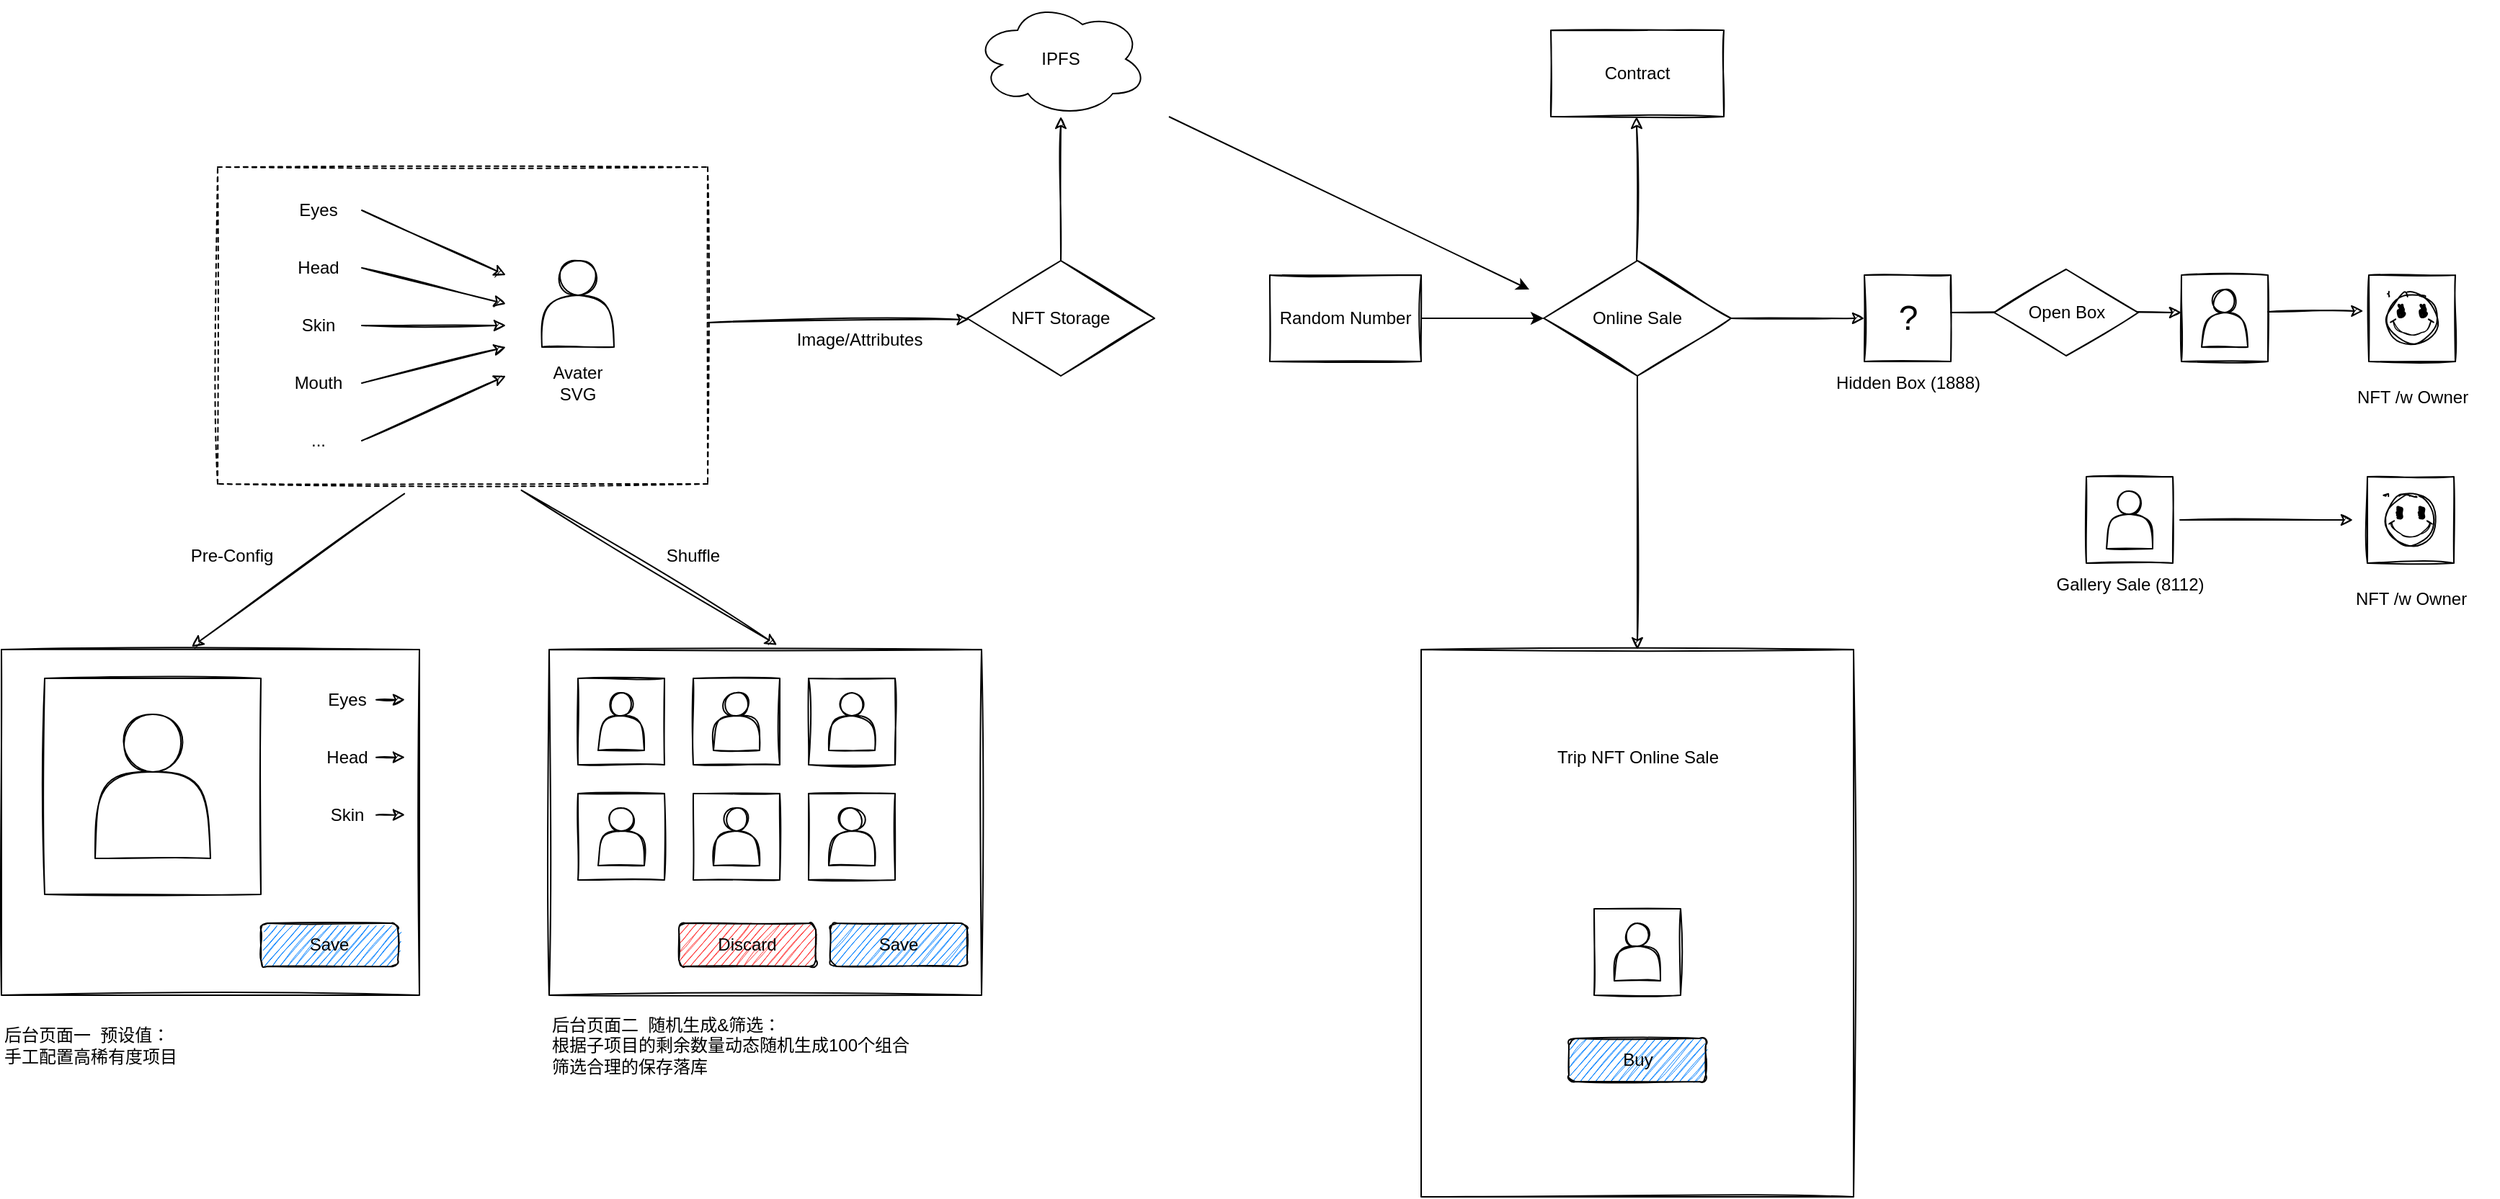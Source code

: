 <mxfile version="20.3.0" type="device" pages="2"><diagram id="krzCZt_6iL5MPPPkqWNd" name="Page-1"><mxGraphModel dx="3308" dy="3013" grid="1" gridSize="10" guides="1" tooltips="1" connect="1" arrows="1" fold="1" page="1" pageScale="1" pageWidth="850" pageHeight="1100" math="0" shadow="0"><root><mxCell id="0"/><mxCell id="1" parent="0"/><mxCell id="H9J6efZrhgCaSP9uGS05-16" value="" style="rounded=0;whiteSpace=wrap;html=1;sketch=1;fillColor=default;" parent="1" vertex="1"><mxGeometry x="-150" y="400" width="290" height="240" as="geometry"/></mxCell><mxCell id="H9J6efZrhgCaSP9uGS05-1" value="" style="rounded=0;whiteSpace=wrap;html=1;sketch=1;fillColor=none;dashed=1;" parent="1" vertex="1"><mxGeometry y="65" width="340" height="220" as="geometry"/></mxCell><mxCell id="H9J6efZrhgCaSP9uGS05-2" value="Eyes" style="text;html=1;strokeColor=none;fillColor=none;align=center;verticalAlign=middle;whiteSpace=wrap;rounded=0;dashed=1;sketch=1;" parent="1" vertex="1"><mxGeometry x="40" y="80" width="60" height="30" as="geometry"/></mxCell><mxCell id="H9J6efZrhgCaSP9uGS05-3" value="Head" style="text;html=1;strokeColor=none;fillColor=none;align=center;verticalAlign=middle;whiteSpace=wrap;rounded=0;dashed=1;sketch=1;" parent="1" vertex="1"><mxGeometry x="40" y="120" width="60" height="30" as="geometry"/></mxCell><mxCell id="H9J6efZrhgCaSP9uGS05-4" value="Skin" style="text;html=1;strokeColor=none;fillColor=none;align=center;verticalAlign=middle;whiteSpace=wrap;rounded=0;dashed=1;sketch=1;" parent="1" vertex="1"><mxGeometry x="40" y="160" width="60" height="30" as="geometry"/></mxCell><mxCell id="H9J6efZrhgCaSP9uGS05-5" value="Mouth" style="text;html=1;strokeColor=none;fillColor=none;align=center;verticalAlign=middle;whiteSpace=wrap;rounded=0;dashed=1;sketch=1;" parent="1" vertex="1"><mxGeometry x="40" y="200" width="60" height="30" as="geometry"/></mxCell><mxCell id="H9J6efZrhgCaSP9uGS05-6" value="..." style="text;html=1;strokeColor=none;fillColor=none;align=center;verticalAlign=middle;whiteSpace=wrap;rounded=0;dashed=1;sketch=1;" parent="1" vertex="1"><mxGeometry x="40" y="240" width="60" height="30" as="geometry"/></mxCell><mxCell id="H9J6efZrhgCaSP9uGS05-7" value="Avater&lt;br&gt;SVG" style="text;html=1;strokeColor=none;fillColor=none;align=center;verticalAlign=middle;whiteSpace=wrap;rounded=0;dashed=1;sketch=1;" parent="1" vertex="1"><mxGeometry x="220" y="200" width="60" height="30" as="geometry"/></mxCell><mxCell id="H9J6efZrhgCaSP9uGS05-8" value="" style="shape=actor;whiteSpace=wrap;html=1;rounded=0;sketch=1;fillColor=default;" parent="1" vertex="1"><mxGeometry x="225" y="130" width="50" height="60" as="geometry"/></mxCell><mxCell id="H9J6efZrhgCaSP9uGS05-10" value="" style="endArrow=classic;html=1;rounded=0;exitX=1;exitY=0.5;exitDx=0;exitDy=0;sketch=1;" parent="1" source="H9J6efZrhgCaSP9uGS05-2" edge="1"><mxGeometry width="50" height="50" relative="1" as="geometry"><mxPoint x="350" y="380" as="sourcePoint"/><mxPoint x="200" y="140" as="targetPoint"/></mxGeometry></mxCell><mxCell id="H9J6efZrhgCaSP9uGS05-12" value="" style="endArrow=classic;html=1;rounded=0;exitX=1;exitY=0.5;exitDx=0;exitDy=0;sketch=1;" parent="1" source="H9J6efZrhgCaSP9uGS05-3" edge="1"><mxGeometry width="50" height="50" relative="1" as="geometry"><mxPoint x="110" y="105" as="sourcePoint"/><mxPoint x="200" y="160" as="targetPoint"/></mxGeometry></mxCell><mxCell id="H9J6efZrhgCaSP9uGS05-13" value="" style="endArrow=classic;html=1;rounded=0;exitX=1;exitY=0.5;exitDx=0;exitDy=0;sketch=1;" parent="1" source="H9J6efZrhgCaSP9uGS05-4" edge="1"><mxGeometry width="50" height="50" relative="1" as="geometry"><mxPoint x="110" y="145" as="sourcePoint"/><mxPoint x="200" y="175" as="targetPoint"/></mxGeometry></mxCell><mxCell id="H9J6efZrhgCaSP9uGS05-14" value="" style="endArrow=classic;html=1;rounded=0;exitX=1;exitY=0.5;exitDx=0;exitDy=0;sketch=1;" parent="1" source="H9J6efZrhgCaSP9uGS05-5" edge="1"><mxGeometry width="50" height="50" relative="1" as="geometry"><mxPoint x="110" y="185" as="sourcePoint"/><mxPoint x="200" y="190" as="targetPoint"/></mxGeometry></mxCell><mxCell id="H9J6efZrhgCaSP9uGS05-15" value="" style="endArrow=classic;html=1;rounded=0;exitX=1;exitY=0.5;exitDx=0;exitDy=0;sketch=1;" parent="1" source="H9J6efZrhgCaSP9uGS05-6" edge="1"><mxGeometry width="50" height="50" relative="1" as="geometry"><mxPoint x="110" y="225" as="sourcePoint"/><mxPoint x="200" y="210" as="targetPoint"/></mxGeometry></mxCell><mxCell id="H9J6efZrhgCaSP9uGS05-17" value="" style="rounded=0;whiteSpace=wrap;html=1;sketch=1;fillColor=default;" parent="1" vertex="1"><mxGeometry x="230" y="400" width="300" height="240" as="geometry"/></mxCell><mxCell id="H9J6efZrhgCaSP9uGS05-20" value="Eyes" style="text;html=1;strokeColor=none;fillColor=none;align=center;verticalAlign=middle;whiteSpace=wrap;rounded=0;dashed=1;sketch=1;" parent="1" vertex="1"><mxGeometry x="60" y="420" width="60" height="30" as="geometry"/></mxCell><mxCell id="H9J6efZrhgCaSP9uGS05-21" value="Head" style="text;html=1;strokeColor=none;fillColor=none;align=center;verticalAlign=middle;whiteSpace=wrap;rounded=0;dashed=1;sketch=1;" parent="1" vertex="1"><mxGeometry x="60" y="460" width="60" height="30" as="geometry"/></mxCell><mxCell id="H9J6efZrhgCaSP9uGS05-22" value="Skin" style="text;html=1;strokeColor=none;fillColor=none;align=center;verticalAlign=middle;whiteSpace=wrap;rounded=0;dashed=1;sketch=1;" parent="1" vertex="1"><mxGeometry x="60" y="500" width="60" height="30" as="geometry"/></mxCell><mxCell id="H9J6efZrhgCaSP9uGS05-23" value="" style="endArrow=classic;html=1;rounded=0;sketch=1;" parent="1" edge="1"><mxGeometry width="50" height="50" relative="1" as="geometry"><mxPoint x="110" y="434.83" as="sourcePoint"/><mxPoint x="130" y="434.83" as="targetPoint"/></mxGeometry></mxCell><mxCell id="H9J6efZrhgCaSP9uGS05-24" value="" style="endArrow=classic;html=1;rounded=0;sketch=1;" parent="1" edge="1"><mxGeometry width="50" height="50" relative="1" as="geometry"><mxPoint x="110" y="474.83" as="sourcePoint"/><mxPoint x="130" y="474.83" as="targetPoint"/></mxGeometry></mxCell><mxCell id="H9J6efZrhgCaSP9uGS05-25" value="" style="endArrow=classic;html=1;rounded=0;sketch=1;" parent="1" edge="1"><mxGeometry width="50" height="50" relative="1" as="geometry"><mxPoint x="110" y="514.83" as="sourcePoint"/><mxPoint x="130" y="514.83" as="targetPoint"/></mxGeometry></mxCell><mxCell id="H9J6efZrhgCaSP9uGS05-26" value="Save" style="rounded=1;whiteSpace=wrap;html=1;sketch=1;fillColor=#007FFF;" parent="1" vertex="1"><mxGeometry x="30" y="590" width="95" height="30" as="geometry"/></mxCell><mxCell id="H9J6efZrhgCaSP9uGS05-27" value="Save" style="rounded=1;whiteSpace=wrap;html=1;sketch=1;fillColor=#007FFF;" parent="1" vertex="1"><mxGeometry x="425" y="590" width="95" height="30" as="geometry"/></mxCell><mxCell id="H9J6efZrhgCaSP9uGS05-28" value="Discard" style="rounded=1;whiteSpace=wrap;html=1;sketch=1;fillColor=#FF3333;" parent="1" vertex="1"><mxGeometry x="320" y="590" width="95" height="30" as="geometry"/></mxCell><mxCell id="H9J6efZrhgCaSP9uGS05-29" value="" style="group;sketch=1;" parent="1" vertex="1" connectable="0"><mxGeometry x="-120" y="420" width="150" height="150" as="geometry"/></mxCell><mxCell id="H9J6efZrhgCaSP9uGS05-19" value="" style="rounded=0;whiteSpace=wrap;html=1;sketch=1;fillColor=default;" parent="H9J6efZrhgCaSP9uGS05-29" vertex="1"><mxGeometry width="150" height="150" as="geometry"/></mxCell><mxCell id="H9J6efZrhgCaSP9uGS05-18" value="" style="shape=actor;whiteSpace=wrap;html=1;rounded=0;sketch=1;fillColor=default;" parent="H9J6efZrhgCaSP9uGS05-29" vertex="1"><mxGeometry x="35" y="25" width="80" height="100" as="geometry"/></mxCell><mxCell id="H9J6efZrhgCaSP9uGS05-30" value="" style="group;sketch=1;" parent="1" vertex="1" connectable="0"><mxGeometry x="250" y="420" width="60" height="60" as="geometry"/></mxCell><mxCell id="H9J6efZrhgCaSP9uGS05-31" value="" style="rounded=0;whiteSpace=wrap;html=1;sketch=1;fillColor=default;" parent="H9J6efZrhgCaSP9uGS05-30" vertex="1"><mxGeometry width="60" height="60" as="geometry"/></mxCell><mxCell id="H9J6efZrhgCaSP9uGS05-32" value="" style="shape=actor;whiteSpace=wrap;html=1;rounded=0;sketch=1;fillColor=default;" parent="H9J6efZrhgCaSP9uGS05-30" vertex="1"><mxGeometry x="14" y="10.0" width="32" height="40.0" as="geometry"/></mxCell><mxCell id="H9J6efZrhgCaSP9uGS05-33" value="" style="group;sketch=1;" parent="1" vertex="1" connectable="0"><mxGeometry x="330" y="420" width="60" height="60" as="geometry"/></mxCell><mxCell id="H9J6efZrhgCaSP9uGS05-34" value="" style="rounded=0;whiteSpace=wrap;html=1;sketch=1;fillColor=default;" parent="H9J6efZrhgCaSP9uGS05-33" vertex="1"><mxGeometry width="60" height="60" as="geometry"/></mxCell><mxCell id="H9J6efZrhgCaSP9uGS05-35" value="" style="shape=actor;whiteSpace=wrap;html=1;rounded=0;sketch=1;fillColor=default;" parent="H9J6efZrhgCaSP9uGS05-33" vertex="1"><mxGeometry x="14" y="10.0" width="32" height="40.0" as="geometry"/></mxCell><mxCell id="H9J6efZrhgCaSP9uGS05-36" value="" style="group;sketch=1;" parent="1" vertex="1" connectable="0"><mxGeometry x="410" y="420" width="60" height="60" as="geometry"/></mxCell><mxCell id="H9J6efZrhgCaSP9uGS05-37" value="" style="rounded=0;whiteSpace=wrap;html=1;sketch=1;fillColor=default;" parent="H9J6efZrhgCaSP9uGS05-36" vertex="1"><mxGeometry width="60" height="60" as="geometry"/></mxCell><mxCell id="H9J6efZrhgCaSP9uGS05-38" value="" style="shape=actor;whiteSpace=wrap;html=1;rounded=0;sketch=1;fillColor=default;" parent="H9J6efZrhgCaSP9uGS05-36" vertex="1"><mxGeometry x="14" y="10.0" width="32" height="40.0" as="geometry"/></mxCell><mxCell id="H9J6efZrhgCaSP9uGS05-40" value="" style="group;sketch=1;" parent="1" vertex="1" connectable="0"><mxGeometry x="250" y="500" width="60" height="60" as="geometry"/></mxCell><mxCell id="H9J6efZrhgCaSP9uGS05-41" value="" style="rounded=0;whiteSpace=wrap;html=1;sketch=1;fillColor=default;" parent="H9J6efZrhgCaSP9uGS05-40" vertex="1"><mxGeometry width="60" height="60" as="geometry"/></mxCell><mxCell id="H9J6efZrhgCaSP9uGS05-42" value="" style="shape=actor;whiteSpace=wrap;html=1;rounded=0;sketch=1;fillColor=default;" parent="H9J6efZrhgCaSP9uGS05-40" vertex="1"><mxGeometry x="14" y="10.0" width="32" height="40.0" as="geometry"/></mxCell><mxCell id="H9J6efZrhgCaSP9uGS05-43" value="" style="group;sketch=1;" parent="1" vertex="1" connectable="0"><mxGeometry x="330" y="500" width="60" height="60" as="geometry"/></mxCell><mxCell id="H9J6efZrhgCaSP9uGS05-44" value="" style="rounded=0;whiteSpace=wrap;html=1;sketch=1;fillColor=default;" parent="H9J6efZrhgCaSP9uGS05-43" vertex="1"><mxGeometry width="60" height="60" as="geometry"/></mxCell><mxCell id="H9J6efZrhgCaSP9uGS05-45" value="" style="shape=actor;whiteSpace=wrap;html=1;rounded=0;sketch=1;fillColor=default;" parent="H9J6efZrhgCaSP9uGS05-43" vertex="1"><mxGeometry x="14" y="10.0" width="32" height="40.0" as="geometry"/></mxCell><mxCell id="H9J6efZrhgCaSP9uGS05-46" value="" style="group;sketch=1;" parent="1" vertex="1" connectable="0"><mxGeometry x="410" y="500" width="60" height="60" as="geometry"/></mxCell><mxCell id="H9J6efZrhgCaSP9uGS05-47" value="" style="rounded=0;whiteSpace=wrap;html=1;sketch=1;fillColor=default;" parent="H9J6efZrhgCaSP9uGS05-46" vertex="1"><mxGeometry width="60" height="60" as="geometry"/></mxCell><mxCell id="H9J6efZrhgCaSP9uGS05-48" value="" style="shape=actor;whiteSpace=wrap;html=1;rounded=0;sketch=1;fillColor=default;" parent="H9J6efZrhgCaSP9uGS05-46" vertex="1"><mxGeometry x="14" y="10.0" width="32" height="40.0" as="geometry"/></mxCell><mxCell id="H9J6efZrhgCaSP9uGS05-49" value="" style="endArrow=classic;html=1;rounded=0;fontColor=#FFFFFF;entryX=0.455;entryY=-0.008;entryDx=0;entryDy=0;entryPerimeter=0;exitX=0.381;exitY=1.031;exitDx=0;exitDy=0;exitPerimeter=0;sketch=1;" parent="1" source="H9J6efZrhgCaSP9uGS05-1" target="H9J6efZrhgCaSP9uGS05-16" edge="1"><mxGeometry width="50" height="50" relative="1" as="geometry"><mxPoint x="260" y="450" as="sourcePoint"/><mxPoint x="310" y="400" as="targetPoint"/></mxGeometry></mxCell><mxCell id="H9J6efZrhgCaSP9uGS05-50" value="" style="endArrow=classic;html=1;rounded=0;fontColor=#FFFFFF;entryX=0.527;entryY=-0.013;entryDx=0;entryDy=0;entryPerimeter=0;exitX=0.62;exitY=1.02;exitDx=0;exitDy=0;exitPerimeter=0;sketch=1;" parent="1" source="H9J6efZrhgCaSP9uGS05-1" target="H9J6efZrhgCaSP9uGS05-17" edge="1"><mxGeometry width="50" height="50" relative="1" as="geometry"><mxPoint x="156.88" y="299.4" as="sourcePoint"/><mxPoint x="-18.05" y="408.08" as="targetPoint"/></mxGeometry></mxCell><mxCell id="H9J6efZrhgCaSP9uGS05-51" value="Pre-Config" style="text;html=1;strokeColor=none;fillColor=none;align=center;verticalAlign=middle;whiteSpace=wrap;rounded=0;sketch=1;fontColor=#000000;" parent="1" vertex="1"><mxGeometry x="-20" y="320" width="60" height="30" as="geometry"/></mxCell><mxCell id="H9J6efZrhgCaSP9uGS05-52" value="Shuffle" style="text;html=1;strokeColor=none;fillColor=none;align=center;verticalAlign=middle;whiteSpace=wrap;rounded=0;sketch=1;fontColor=#000000;" parent="1" vertex="1"><mxGeometry x="300" y="320" width="60" height="30" as="geometry"/></mxCell><mxCell id="H9J6efZrhgCaSP9uGS05-53" value="后台页面一&amp;nbsp; 预设值：&lt;br&gt;手工配置高稀有度项目" style="text;html=1;strokeColor=none;fillColor=none;align=left;verticalAlign=middle;whiteSpace=wrap;rounded=0;sketch=1;fontColor=#000000;" parent="1" vertex="1"><mxGeometry x="-150" y="640" width="290" height="70" as="geometry"/></mxCell><mxCell id="H9J6efZrhgCaSP9uGS05-54" value="后台页面二&amp;nbsp; 随机生成&amp;amp;筛选：&lt;br&gt;根据子项目的剩余数量动态随机生成100个组合&lt;br&gt;筛选合理的保存落库" style="text;html=1;strokeColor=none;fillColor=none;align=left;verticalAlign=middle;whiteSpace=wrap;rounded=0;sketch=1;fontColor=#000000;" parent="1" vertex="1"><mxGeometry x="230" y="640" width="290" height="70" as="geometry"/></mxCell><mxCell id="H9J6efZrhgCaSP9uGS05-55" value="" style="endArrow=classic;html=1;rounded=0;fontColor=#000000;sketch=1;" parent="1" source="H9J6efZrhgCaSP9uGS05-1" target="H9J6efZrhgCaSP9uGS05-57" edge="1"><mxGeometry width="50" height="50" relative="1" as="geometry"><mxPoint x="350" y="170" as="sourcePoint"/><mxPoint x="450" y="170" as="targetPoint"/></mxGeometry></mxCell><mxCell id="H9J6efZrhgCaSP9uGS05-57" value="NFT Storage" style="rhombus;whiteSpace=wrap;html=1;rounded=0;sketch=1;fontColor=#000000;fillColor=#FFFFFF;" parent="1" vertex="1"><mxGeometry x="520" y="130" width="130" height="80" as="geometry"/></mxCell><mxCell id="H9J6efZrhgCaSP9uGS05-70" value="" style="rounded=0;whiteSpace=wrap;html=1;sketch=1;fillColor=default;" parent="1" vertex="1"><mxGeometry x="835" y="400" width="300" height="380" as="geometry"/></mxCell><mxCell id="H9J6efZrhgCaSP9uGS05-71" value="Online Sale" style="rhombus;whiteSpace=wrap;html=1;rounded=0;sketch=1;fontColor=#000000;fillColor=#FFFFFF;" parent="1" vertex="1"><mxGeometry x="920" y="130" width="130" height="80" as="geometry"/></mxCell><mxCell id="H9J6efZrhgCaSP9uGS05-72" value="" style="group;sketch=1;" parent="1" vertex="1" connectable="0"><mxGeometry x="955" y="580" width="60" height="60" as="geometry"/></mxCell><mxCell id="H9J6efZrhgCaSP9uGS05-73" value="" style="rounded=0;whiteSpace=wrap;html=1;sketch=1;fillColor=default;" parent="H9J6efZrhgCaSP9uGS05-72" vertex="1"><mxGeometry width="60" height="60" as="geometry"/></mxCell><mxCell id="H9J6efZrhgCaSP9uGS05-74" value="" style="shape=actor;whiteSpace=wrap;html=1;rounded=0;sketch=1;fillColor=default;" parent="H9J6efZrhgCaSP9uGS05-72" vertex="1"><mxGeometry x="14" y="10.0" width="32" height="40.0" as="geometry"/></mxCell><mxCell id="H9J6efZrhgCaSP9uGS05-75" value="Buy" style="rounded=1;whiteSpace=wrap;html=1;sketch=1;fillColor=#007FFF;" parent="1" vertex="1"><mxGeometry x="937.5" y="670" width="95" height="30" as="geometry"/></mxCell><mxCell id="H9J6efZrhgCaSP9uGS05-76" value="Trip NFT Online Sale" style="text;html=1;strokeColor=none;fillColor=none;align=center;verticalAlign=middle;whiteSpace=wrap;rounded=0;sketch=1;fontColor=#000000;" parent="1" vertex="1"><mxGeometry x="917.5" y="460" width="135" height="30" as="geometry"/></mxCell><mxCell id="H9J6efZrhgCaSP9uGS05-77" value="" style="endArrow=classic;html=1;rounded=0;fontColor=#000000;entryX=0.5;entryY=0;entryDx=0;entryDy=0;sketch=1;" parent="1" source="H9J6efZrhgCaSP9uGS05-71" target="H9J6efZrhgCaSP9uGS05-70" edge="1"><mxGeometry width="50" height="50" relative="1" as="geometry"><mxPoint x="830" y="180.053" as="sourcePoint"/><mxPoint x="930" y="180" as="targetPoint"/></mxGeometry></mxCell><mxCell id="H9J6efZrhgCaSP9uGS05-78" value="" style="endArrow=classic;html=1;rounded=0;fontColor=#000000;exitX=0.5;exitY=0;exitDx=0;exitDy=0;sketch=1;" parent="1" source="H9J6efZrhgCaSP9uGS05-57" edge="1"><mxGeometry width="50" height="50" relative="1" as="geometry"><mxPoint x="1055" y="220" as="sourcePoint"/><mxPoint x="585" y="30" as="targetPoint"/></mxGeometry></mxCell><mxCell id="H9J6efZrhgCaSP9uGS05-80" value="" style="endArrow=classic;html=1;rounded=0;fontColor=#000000;entryX=0;entryY=0.5;entryDx=0;entryDy=0;sketch=1;exitX=1;exitY=0.5;exitDx=0;exitDy=0;" parent="1" target="H9J6efZrhgCaSP9uGS05-89" edge="1" source="H9J6efZrhgCaSP9uGS05-71"><mxGeometry width="50" height="50" relative="1" as="geometry"><mxPoint x="1052.5" y="249.553" as="sourcePoint"/><mxPoint x="1132.5" y="190" as="targetPoint"/></mxGeometry></mxCell><mxCell id="H9J6efZrhgCaSP9uGS05-81" value="Contract" style="rounded=0;whiteSpace=wrap;html=1;sketch=1;fontColor=#000000;fillColor=#FFFFFF;" parent="1" vertex="1"><mxGeometry x="925" y="-30" width="120" height="60" as="geometry"/></mxCell><mxCell id="H9J6efZrhgCaSP9uGS05-82" value="" style="endArrow=classic;html=1;rounded=0;fontColor=#000000;exitX=0.5;exitY=0;exitDx=0;exitDy=0;sketch=1;" parent="1" edge="1"><mxGeometry width="50" height="50" relative="1" as="geometry"><mxPoint x="984.5" y="130" as="sourcePoint"/><mxPoint x="984.5" y="30" as="targetPoint"/></mxGeometry></mxCell><mxCell id="H9J6efZrhgCaSP9uGS05-84" value="" style="group;sketch=1;" parent="1" vertex="1" connectable="0"><mxGeometry x="1296.5" y="280" width="60" height="60" as="geometry"/></mxCell><mxCell id="H9J6efZrhgCaSP9uGS05-85" value="" style="rounded=0;whiteSpace=wrap;html=1;sketch=1;fillColor=default;" parent="H9J6efZrhgCaSP9uGS05-84" vertex="1"><mxGeometry width="60" height="60" as="geometry"/></mxCell><mxCell id="H9J6efZrhgCaSP9uGS05-86" value="" style="shape=actor;whiteSpace=wrap;html=1;rounded=0;sketch=1;fillColor=default;" parent="H9J6efZrhgCaSP9uGS05-84" vertex="1"><mxGeometry x="14" y="10.0" width="32" height="40.0" as="geometry"/></mxCell><mxCell id="H9J6efZrhgCaSP9uGS05-100" value="" style="endArrow=classic;html=1;rounded=0;fontColor=#000000;exitX=1;exitY=0.5;exitDx=0;exitDy=0;entryX=0;entryY=0.5;entryDx=0;entryDy=0;sketch=1;" parent="1" edge="1"><mxGeometry width="50" height="50" relative="1" as="geometry"><mxPoint x="1202.5" y="166" as="sourcePoint"/><mxPoint x="1362.5" y="166" as="targetPoint"/></mxGeometry></mxCell><mxCell id="H9J6efZrhgCaSP9uGS05-92" value="Hidden Box (1888)" style="text;html=1;strokeColor=none;fillColor=none;align=center;verticalAlign=middle;whiteSpace=wrap;rounded=0;sketch=1;fontColor=#000000;" parent="1" vertex="1"><mxGeometry x="1112.5" y="200" width="120" height="30" as="geometry"/></mxCell><mxCell id="H9J6efZrhgCaSP9uGS05-93" value="Gallery Sale (8112)" style="text;html=1;strokeColor=none;fillColor=none;align=center;verticalAlign=middle;whiteSpace=wrap;rounded=0;sketch=1;fontColor=#000000;" parent="1" vertex="1"><mxGeometry x="1266.5" y="340" width="120" height="30" as="geometry"/></mxCell><mxCell id="H9J6efZrhgCaSP9uGS05-89" value="&lt;font style=&quot;font-size: 24px;&quot;&gt;?&lt;/font&gt;" style="rounded=0;whiteSpace=wrap;html=1;sketch=1;fillColor=default;" parent="1" vertex="1"><mxGeometry x="1142.5" y="140" width="60" height="60" as="geometry"/></mxCell><mxCell id="H9J6efZrhgCaSP9uGS05-94" value="" style="group;sketch=1;" parent="1" vertex="1" connectable="0"><mxGeometry x="1362.5" y="140" width="60" height="60" as="geometry"/></mxCell><mxCell id="H9J6efZrhgCaSP9uGS05-95" value="" style="rounded=0;whiteSpace=wrap;html=1;sketch=1;fillColor=default;" parent="H9J6efZrhgCaSP9uGS05-94" vertex="1"><mxGeometry width="60" height="60" as="geometry"/></mxCell><mxCell id="H9J6efZrhgCaSP9uGS05-96" value="" style="shape=actor;whiteSpace=wrap;html=1;rounded=0;sketch=1;fillColor=default;" parent="H9J6efZrhgCaSP9uGS05-94" vertex="1"><mxGeometry x="14" y="10.0" width="32" height="40.0" as="geometry"/></mxCell><mxCell id="H9J6efZrhgCaSP9uGS05-97" value="Open Box" style="rhombus;whiteSpace=wrap;html=1;rounded=0;sketch=1;fontColor=#000000;fillColor=#FFFFFF;" parent="1" vertex="1"><mxGeometry x="1232.5" y="136" width="100" height="60" as="geometry"/></mxCell><mxCell id="H9J6efZrhgCaSP9uGS05-101" value="" style="endArrow=classic;html=1;rounded=0;fontColor=#000000;exitX=1;exitY=0.5;exitDx=0;exitDy=0;entryX=-0.063;entryY=0.415;entryDx=0;entryDy=0;entryPerimeter=0;sketch=1;" parent="1" target="H9J6efZrhgCaSP9uGS05-102" edge="1"><mxGeometry width="50" height="50" relative="1" as="geometry"><mxPoint x="1422.5" y="165.5" as="sourcePoint"/><mxPoint x="1492.5" y="210" as="targetPoint"/></mxGeometry></mxCell><mxCell id="H9J6efZrhgCaSP9uGS05-102" value="" style="rounded=0;whiteSpace=wrap;html=1;sketch=1;fillColor=default;" parent="1" vertex="1"><mxGeometry x="1492.5" y="140" width="60" height="60" as="geometry"/></mxCell><mxCell id="H9J6efZrhgCaSP9uGS05-103" value="" style="endArrow=classic;html=1;rounded=0;fontColor=#000000;sketch=1;" parent="1" edge="1"><mxGeometry width="50" height="50" relative="1" as="geometry"><mxPoint x="1361.5" y="310" as="sourcePoint"/><mxPoint x="1481.5" y="310" as="targetPoint"/></mxGeometry></mxCell><mxCell id="H9J6efZrhgCaSP9uGS05-104" value="" style="verticalLabelPosition=bottom;verticalAlign=top;html=1;shape=mxgraph.basic.smiley;rounded=0;sketch=1;fontSize=24;fontColor=#000000;fillColor=#FFFFFF;" parent="1" vertex="1"><mxGeometry x="1505.5" y="153" width="34" height="34" as="geometry"/></mxCell><mxCell id="H9J6efZrhgCaSP9uGS05-105" value="NFT /w Owner" style="text;html=1;strokeColor=none;fillColor=none;align=center;verticalAlign=middle;whiteSpace=wrap;rounded=0;sketch=1;fontColor=#000000;" parent="1" vertex="1"><mxGeometry x="1462.5" y="210" width="120" height="30" as="geometry"/></mxCell><mxCell id="H9J6efZrhgCaSP9uGS05-106" value="" style="rounded=0;whiteSpace=wrap;html=1;sketch=1;fillColor=default;" parent="1" vertex="1"><mxGeometry x="1491.5" y="280" width="60" height="60" as="geometry"/></mxCell><mxCell id="H9J6efZrhgCaSP9uGS05-107" value="" style="verticalLabelPosition=bottom;verticalAlign=top;html=1;shape=mxgraph.basic.smiley;rounded=0;sketch=1;fontSize=24;fontColor=#000000;fillColor=#FFFFFF;" parent="1" vertex="1"><mxGeometry x="1504.5" y="293" width="34" height="34" as="geometry"/></mxCell><mxCell id="H9J6efZrhgCaSP9uGS05-108" value="NFT /w Owner" style="text;html=1;strokeColor=none;fillColor=none;align=center;verticalAlign=middle;whiteSpace=wrap;rounded=0;sketch=1;fontColor=#000000;" parent="1" vertex="1"><mxGeometry x="1461.5" y="350" width="120" height="30" as="geometry"/></mxCell><mxCell id="ntkkvj-rXRm7si_jq3eO-1" value="Image/Attributes" style="text;html=1;align=center;verticalAlign=middle;resizable=0;points=[];autosize=1;strokeColor=none;fillColor=none;" vertex="1" parent="1"><mxGeometry x="390" y="170" width="110" height="30" as="geometry"/></mxCell><mxCell id="ntkkvj-rXRm7si_jq3eO-2" value="IPFS" style="ellipse;shape=cloud;whiteSpace=wrap;html=1;" vertex="1" parent="1"><mxGeometry x="525" y="-50" width="120" height="80" as="geometry"/></mxCell><mxCell id="ntkkvj-rXRm7si_jq3eO-5" value="" style="edgeStyle=orthogonalEdgeStyle;rounded=0;orthogonalLoop=1;jettySize=auto;html=1;" edge="1" parent="1" source="ntkkvj-rXRm7si_jq3eO-4" target="H9J6efZrhgCaSP9uGS05-71"><mxGeometry relative="1" as="geometry"/></mxCell><mxCell id="ntkkvj-rXRm7si_jq3eO-4" value="Random Number" style="rounded=0;whiteSpace=wrap;html=1;sketch=1;fillColor=default;" vertex="1" parent="1"><mxGeometry x="730" y="140" width="105" height="60" as="geometry"/></mxCell><mxCell id="ntkkvj-rXRm7si_jq3eO-8" value="" style="endArrow=classic;html=1;rounded=0;" edge="1" parent="1"><mxGeometry width="50" height="50" relative="1" as="geometry"><mxPoint x="660" y="30" as="sourcePoint"/><mxPoint x="910" y="150" as="targetPoint"/></mxGeometry></mxCell></root></mxGraphModel></diagram><diagram id="L2swLtnfDZ56maaAOC86" name="Page-2"><mxGraphModel dx="1018" dy="680" grid="1" gridSize="10" guides="1" tooltips="1" connect="1" arrows="1" fold="1" page="1" pageScale="1" pageWidth="850" pageHeight="1100" math="0" shadow="0"><root><mxCell id="0"/><mxCell id="1" parent="0"/></root></mxGraphModel></diagram></mxfile>
